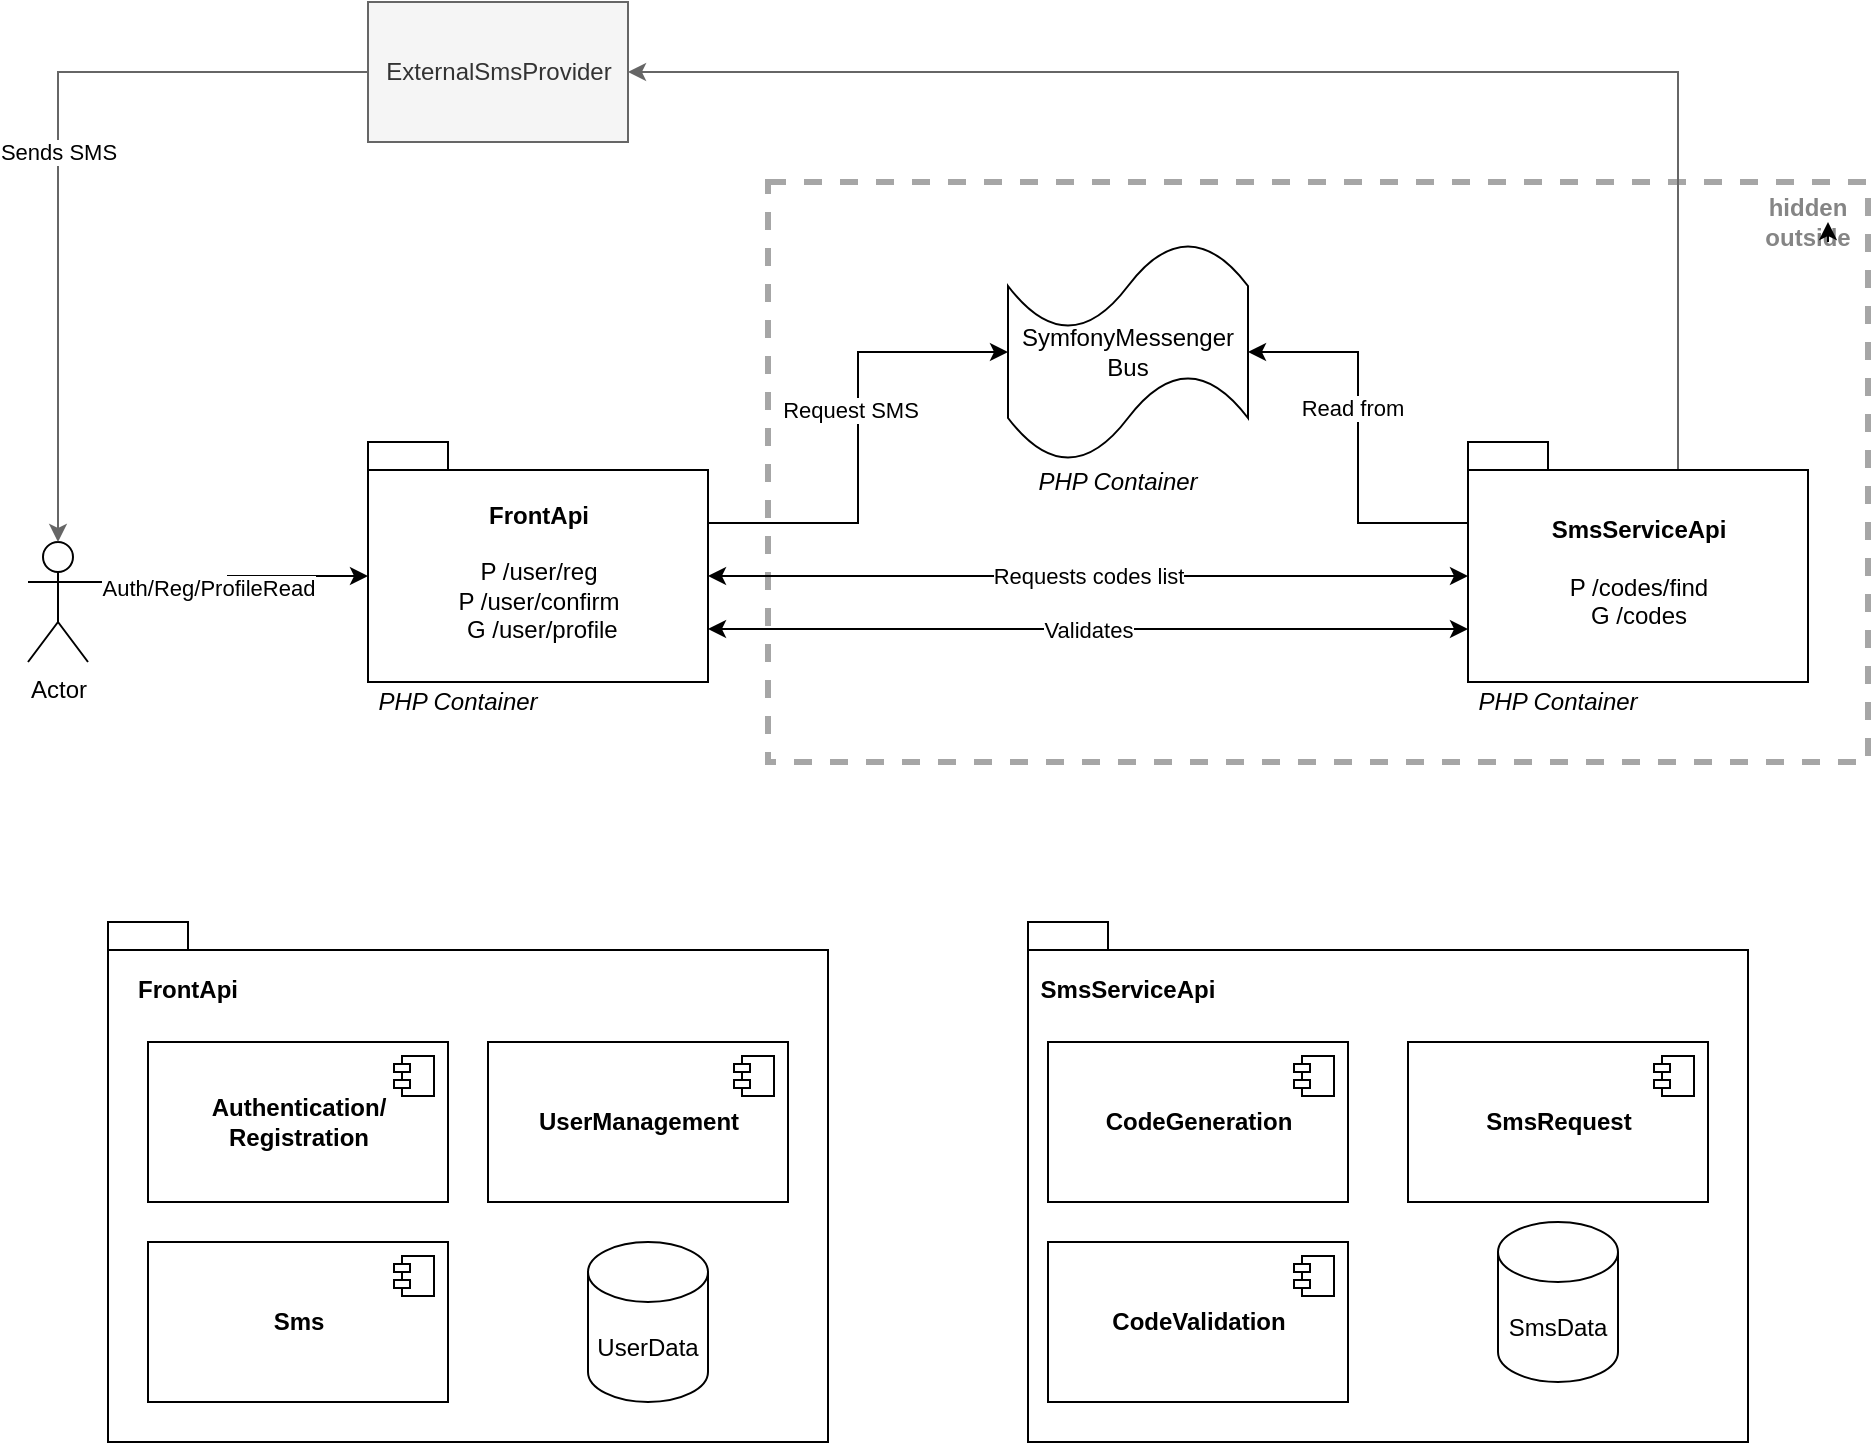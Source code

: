 <mxfile version="14.6.13" type="device"><diagram name="Page-1" id="e7e014a7-5840-1c2e-5031-d8a46d1fe8dd"><mxGraphModel dx="1110" dy="798" grid="1" gridSize="10" guides="1" tooltips="1" connect="1" arrows="1" fold="1" page="1" pageScale="1" pageWidth="1169" pageHeight="826" background="#ffffff" math="0" shadow="0"><root><mxCell id="0"/><mxCell id="1" parent="0"/><mxCell id="5oxFhX62uqd6PeuQp6JC-83" value="" style="rounded=0;whiteSpace=wrap;html=1;fillColor=none;dashed=1;strokeWidth=3;strokeColor=#A6A6A6;" parent="1" vertex="1"><mxGeometry x="420" y="120" width="550" height="290" as="geometry"/></mxCell><mxCell id="5oxFhX62uqd6PeuQp6JC-49" style="edgeStyle=orthogonalEdgeStyle;rounded=0;orthogonalLoop=1;jettySize=auto;html=1;exitX=0;exitY=0;exitDx=170;exitDy=40.5;exitPerimeter=0;" parent="1" source="5oxFhX62uqd6PeuQp6JC-42" target="5oxFhX62uqd6PeuQp6JC-57" edge="1"><mxGeometry relative="1" as="geometry"><mxPoint x="520" y="260" as="targetPoint"/></mxGeometry></mxCell><mxCell id="5oxFhX62uqd6PeuQp6JC-50" value="Request SMS" style="edgeLabel;html=1;align=center;verticalAlign=middle;resizable=0;points=[];" parent="5oxFhX62uqd6PeuQp6JC-49" vertex="1" connectable="0"><mxGeometry x="0.118" y="4" relative="1" as="geometry"><mxPoint as="offset"/></mxGeometry></mxCell><mxCell id="5oxFhX62uqd6PeuQp6JC-55" value="Validates" style="edgeStyle=orthogonalEdgeStyle;rounded=0;orthogonalLoop=1;jettySize=auto;html=1;exitX=0;exitY=0;exitDx=170;exitDy=93.5;exitPerimeter=0;entryX=0;entryY=0;entryDx=0;entryDy=93.5;entryPerimeter=0;startArrow=classic;startFill=1;" parent="1" source="5oxFhX62uqd6PeuQp6JC-42" target="5oxFhX62uqd6PeuQp6JC-43" edge="1"><mxGeometry relative="1" as="geometry"/></mxCell><mxCell id="5oxFhX62uqd6PeuQp6JC-42" value="FrontApi&lt;br&gt;&lt;br&gt;&lt;span style=&quot;font-weight: normal&quot;&gt;P /user/reg&lt;br&gt;P /user/confirm&lt;br&gt;&amp;nbsp;G /user/profile&lt;br&gt;&lt;/span&gt;" style="shape=folder;fontStyle=1;spacingTop=10;tabWidth=40;tabHeight=14;tabPosition=left;html=1;" parent="1" vertex="1"><mxGeometry x="220" y="250" width="170" height="120" as="geometry"/></mxCell><mxCell id="5oxFhX62uqd6PeuQp6JC-54" style="edgeStyle=orthogonalEdgeStyle;rounded=0;orthogonalLoop=1;jettySize=auto;html=1;entryX=1;entryY=0.5;entryDx=0;entryDy=0;exitX=0;exitY=0;exitDx=105;exitDy=14;exitPerimeter=0;fillColor=#f5f5f5;strokeColor=#666666;" parent="1" source="5oxFhX62uqd6PeuQp6JC-43" target="5oxFhX62uqd6PeuQp6JC-47" edge="1"><mxGeometry relative="1" as="geometry"><Array as="points"><mxPoint x="875" y="65"/></Array></mxGeometry></mxCell><mxCell id="5oxFhX62uqd6PeuQp6JC-58" style="edgeStyle=orthogonalEdgeStyle;rounded=0;orthogonalLoop=1;jettySize=auto;html=1;entryX=1;entryY=0.5;entryDx=0;entryDy=0;entryPerimeter=0;startArrow=none;startFill=0;exitX=0;exitY=0;exitDx=0;exitDy=40.5;exitPerimeter=0;" parent="1" source="5oxFhX62uqd6PeuQp6JC-43" target="5oxFhX62uqd6PeuQp6JC-57" edge="1"><mxGeometry relative="1" as="geometry"/></mxCell><mxCell id="5oxFhX62uqd6PeuQp6JC-59" value="Read from" style="edgeLabel;html=1;align=center;verticalAlign=middle;resizable=0;points=[];" parent="5oxFhX62uqd6PeuQp6JC-58" vertex="1" connectable="0"><mxGeometry x="0.149" y="3" relative="1" as="geometry"><mxPoint as="offset"/></mxGeometry></mxCell><mxCell id="5oxFhX62uqd6PeuQp6JC-43" value="SmsServiceApi&lt;br&gt;&lt;span style=&quot;font-weight: normal&quot;&gt;&lt;br&gt;P /codes/find&lt;br&gt;G /codes&lt;br&gt;&lt;/span&gt;" style="shape=folder;fontStyle=1;spacingTop=10;tabWidth=40;tabHeight=14;tabPosition=left;html=1;" parent="1" vertex="1"><mxGeometry x="770" y="250" width="170" height="120" as="geometry"/></mxCell><mxCell id="5oxFhX62uqd6PeuQp6JC-45" style="edgeStyle=orthogonalEdgeStyle;rounded=0;orthogonalLoop=1;jettySize=auto;html=1;exitX=1;exitY=0.333;exitDx=0;exitDy=0;exitPerimeter=0;entryX=0;entryY=0;entryDx=0;entryDy=67;entryPerimeter=0;" parent="1" source="5oxFhX62uqd6PeuQp6JC-44" target="5oxFhX62uqd6PeuQp6JC-42" edge="1"><mxGeometry relative="1" as="geometry"/></mxCell><mxCell id="5oxFhX62uqd6PeuQp6JC-46" value="Auth/Reg/ProfileRead" style="edgeLabel;html=1;align=center;verticalAlign=middle;resizable=0;points=[];" parent="5oxFhX62uqd6PeuQp6JC-45" vertex="1" connectable="0"><mxGeometry x="-0.164" y="-3" relative="1" as="geometry"><mxPoint as="offset"/></mxGeometry></mxCell><mxCell id="5oxFhX62uqd6PeuQp6JC-44" value="Actor" style="shape=umlActor;verticalLabelPosition=bottom;verticalAlign=top;html=1;" parent="1" vertex="1"><mxGeometry x="50" y="300" width="30" height="60" as="geometry"/></mxCell><mxCell id="5oxFhX62uqd6PeuQp6JC-48" value="Sends SMS" style="edgeStyle=orthogonalEdgeStyle;rounded=0;orthogonalLoop=1;jettySize=auto;html=1;entryX=0.5;entryY=0;entryDx=0;entryDy=0;entryPerimeter=0;fillColor=#f5f5f5;strokeColor=#666666;" parent="1" source="5oxFhX62uqd6PeuQp6JC-47" target="5oxFhX62uqd6PeuQp6JC-44" edge="1"><mxGeometry relative="1" as="geometry"/></mxCell><mxCell id="5oxFhX62uqd6PeuQp6JC-47" value="ExternalSmsProvider" style="html=1;fillColor=#f5f5f5;strokeColor=#666666;fontColor=#333333;" parent="1" vertex="1"><mxGeometry x="220" y="30" width="130" height="70" as="geometry"/></mxCell><mxCell id="5oxFhX62uqd6PeuQp6JC-56" value="Requests codes list" style="edgeStyle=orthogonalEdgeStyle;rounded=0;orthogonalLoop=1;jettySize=auto;html=1;exitX=0;exitY=0;exitDx=170;exitDy=67;exitPerimeter=0;entryX=0;entryY=0;entryDx=0;entryDy=67;entryPerimeter=0;startArrow=classic;startFill=1;" parent="1" source="5oxFhX62uqd6PeuQp6JC-42" target="5oxFhX62uqd6PeuQp6JC-43" edge="1"><mxGeometry relative="1" as="geometry"><mxPoint x="450" y="353.5" as="sourcePoint"/><mxPoint x="620" y="353.5" as="targetPoint"/></mxGeometry></mxCell><mxCell id="5oxFhX62uqd6PeuQp6JC-57" value="SymfonyMessenger Bus" style="shape=tape;whiteSpace=wrap;html=1;" parent="1" vertex="1"><mxGeometry x="540" y="150" width="120" height="110" as="geometry"/></mxCell><mxCell id="5oxFhX62uqd6PeuQp6JC-60" value="PHP Container" style="text;html=1;strokeColor=none;fillColor=none;align=center;verticalAlign=middle;whiteSpace=wrap;rounded=0;fontStyle=2" parent="1" vertex="1"><mxGeometry x="220" y="370" width="90" height="20" as="geometry"/></mxCell><mxCell id="5oxFhX62uqd6PeuQp6JC-61" value="PHP Container" style="text;html=1;strokeColor=none;fillColor=none;align=center;verticalAlign=middle;whiteSpace=wrap;rounded=0;fontStyle=2" parent="1" vertex="1"><mxGeometry x="550" y="260" width="90" height="20" as="geometry"/></mxCell><mxCell id="5oxFhX62uqd6PeuQp6JC-62" value="PHP Container" style="text;html=1;strokeColor=none;fillColor=none;align=center;verticalAlign=middle;whiteSpace=wrap;rounded=0;fontStyle=2" parent="1" vertex="1"><mxGeometry x="770" y="370" width="90" height="20" as="geometry"/></mxCell><mxCell id="5oxFhX62uqd6PeuQp6JC-65" value="&lt;span style=&quot;font-weight: normal&quot;&gt;&lt;br&gt;&lt;/span&gt;" style="shape=folder;fontStyle=1;spacingTop=10;tabWidth=40;tabHeight=14;tabPosition=left;html=1;" parent="1" vertex="1"><mxGeometry x="90" y="490" width="360" height="260" as="geometry"/></mxCell><mxCell id="5oxFhX62uqd6PeuQp6JC-66" value="FrontApi" style="text;align=center;fontStyle=1;verticalAlign=middle;spacingLeft=3;spacingRight=3;strokeColor=none;rotatable=0;points=[[0,0.5],[1,0.5]];portConstraint=eastwest;" parent="1" vertex="1"><mxGeometry x="90" y="510" width="80" height="26" as="geometry"/></mxCell><mxCell id="5oxFhX62uqd6PeuQp6JC-67" value="&lt;b&gt;Authentication/&lt;br&gt;Registration&lt;/b&gt;" style="html=1;dropTarget=0;" parent="1" vertex="1"><mxGeometry x="110" y="550" width="150" height="80" as="geometry"/></mxCell><mxCell id="5oxFhX62uqd6PeuQp6JC-68" value="" style="shape=module;jettyWidth=8;jettyHeight=4;" parent="5oxFhX62uqd6PeuQp6JC-67" vertex="1"><mxGeometry x="1" width="20" height="20" relative="1" as="geometry"><mxPoint x="-27" y="7" as="offset"/></mxGeometry></mxCell><mxCell id="5oxFhX62uqd6PeuQp6JC-69" value="&lt;b&gt;UserManagement&lt;/b&gt;" style="html=1;dropTarget=0;" parent="1" vertex="1"><mxGeometry x="280" y="550" width="150" height="80" as="geometry"/></mxCell><mxCell id="5oxFhX62uqd6PeuQp6JC-70" value="" style="shape=module;jettyWidth=8;jettyHeight=4;" parent="5oxFhX62uqd6PeuQp6JC-69" vertex="1"><mxGeometry x="1" width="20" height="20" relative="1" as="geometry"><mxPoint x="-27" y="7" as="offset"/></mxGeometry></mxCell><mxCell id="5oxFhX62uqd6PeuQp6JC-71" value="UserData" style="shape=cylinder3;whiteSpace=wrap;html=1;boundedLbl=1;backgroundOutline=1;size=15;" parent="1" vertex="1"><mxGeometry x="330" y="650" width="60" height="80" as="geometry"/></mxCell><mxCell id="5oxFhX62uqd6PeuQp6JC-72" value="&lt;span style=&quot;font-weight: normal&quot;&gt;&lt;br&gt;&lt;/span&gt;" style="shape=folder;fontStyle=1;spacingTop=10;tabWidth=40;tabHeight=14;tabPosition=left;html=1;" parent="1" vertex="1"><mxGeometry x="550" y="490" width="360" height="260" as="geometry"/></mxCell><mxCell id="5oxFhX62uqd6PeuQp6JC-73" value="SmsServiceApi" style="text;align=center;fontStyle=1;verticalAlign=middle;spacingLeft=3;spacingRight=3;strokeColor=none;rotatable=0;points=[[0,0.5],[1,0.5]];portConstraint=eastwest;" parent="1" vertex="1"><mxGeometry x="560" y="510" width="80" height="26" as="geometry"/></mxCell><mxCell id="5oxFhX62uqd6PeuQp6JC-74" value="&lt;b&gt;CodeGeneration&lt;/b&gt;" style="html=1;dropTarget=0;" parent="1" vertex="1"><mxGeometry x="560" y="550" width="150" height="80" as="geometry"/></mxCell><mxCell id="5oxFhX62uqd6PeuQp6JC-75" value="" style="shape=module;jettyWidth=8;jettyHeight=4;" parent="5oxFhX62uqd6PeuQp6JC-74" vertex="1"><mxGeometry x="1" width="20" height="20" relative="1" as="geometry"><mxPoint x="-27" y="7" as="offset"/></mxGeometry></mxCell><mxCell id="5oxFhX62uqd6PeuQp6JC-76" value="&lt;b&gt;SmsRequest&lt;/b&gt;" style="html=1;dropTarget=0;" parent="1" vertex="1"><mxGeometry x="740" y="550" width="150" height="80" as="geometry"/></mxCell><mxCell id="5oxFhX62uqd6PeuQp6JC-77" value="" style="shape=module;jettyWidth=8;jettyHeight=4;" parent="5oxFhX62uqd6PeuQp6JC-76" vertex="1"><mxGeometry x="1" width="20" height="20" relative="1" as="geometry"><mxPoint x="-27" y="7" as="offset"/></mxGeometry></mxCell><mxCell id="5oxFhX62uqd6PeuQp6JC-78" value="&lt;b&gt;CodeValidation&lt;/b&gt;" style="html=1;dropTarget=0;" parent="1" vertex="1"><mxGeometry x="560" y="650" width="150" height="80" as="geometry"/></mxCell><mxCell id="5oxFhX62uqd6PeuQp6JC-79" value="" style="shape=module;jettyWidth=8;jettyHeight=4;" parent="5oxFhX62uqd6PeuQp6JC-78" vertex="1"><mxGeometry x="1" width="20" height="20" relative="1" as="geometry"><mxPoint x="-27" y="7" as="offset"/></mxGeometry></mxCell><mxCell id="5oxFhX62uqd6PeuQp6JC-80" value="SmsData" style="shape=cylinder3;whiteSpace=wrap;html=1;boundedLbl=1;backgroundOutline=1;size=15;" parent="1" vertex="1"><mxGeometry x="785" y="640" width="60" height="80" as="geometry"/></mxCell><mxCell id="5oxFhX62uqd6PeuQp6JC-81" value="&lt;b&gt;Sms&lt;/b&gt;" style="html=1;dropTarget=0;" parent="1" vertex="1"><mxGeometry x="110" y="650" width="150" height="80" as="geometry"/></mxCell><mxCell id="5oxFhX62uqd6PeuQp6JC-82" value="" style="shape=module;jettyWidth=8;jettyHeight=4;" parent="5oxFhX62uqd6PeuQp6JC-81" vertex="1"><mxGeometry x="1" width="20" height="20" relative="1" as="geometry"><mxPoint x="-27" y="7" as="offset"/></mxGeometry></mxCell><mxCell id="5oxFhX62uqd6PeuQp6JC-84" value="hidden&lt;br&gt;outside" style="text;html=1;strokeColor=none;fillColor=none;align=center;verticalAlign=middle;whiteSpace=wrap;rounded=0;dashed=1;fontStyle=1;fontColor=#858585;" parent="1" vertex="1"><mxGeometry x="920" y="130" width="40" height="20" as="geometry"/></mxCell><mxCell id="5oxFhX62uqd6PeuQp6JC-85" style="edgeStyle=orthogonalEdgeStyle;rounded=0;orthogonalLoop=1;jettySize=auto;html=1;exitX=0.75;exitY=1;exitDx=0;exitDy=0;entryX=0.75;entryY=0.5;entryDx=0;entryDy=0;entryPerimeter=0;fontColor=#858585;startArrow=none;startFill=0;fontStyle=2" parent="1" source="5oxFhX62uqd6PeuQp6JC-84" target="5oxFhX62uqd6PeuQp6JC-84" edge="1"><mxGeometry relative="1" as="geometry"/></mxCell></root></mxGraphModel></diagram></mxfile>